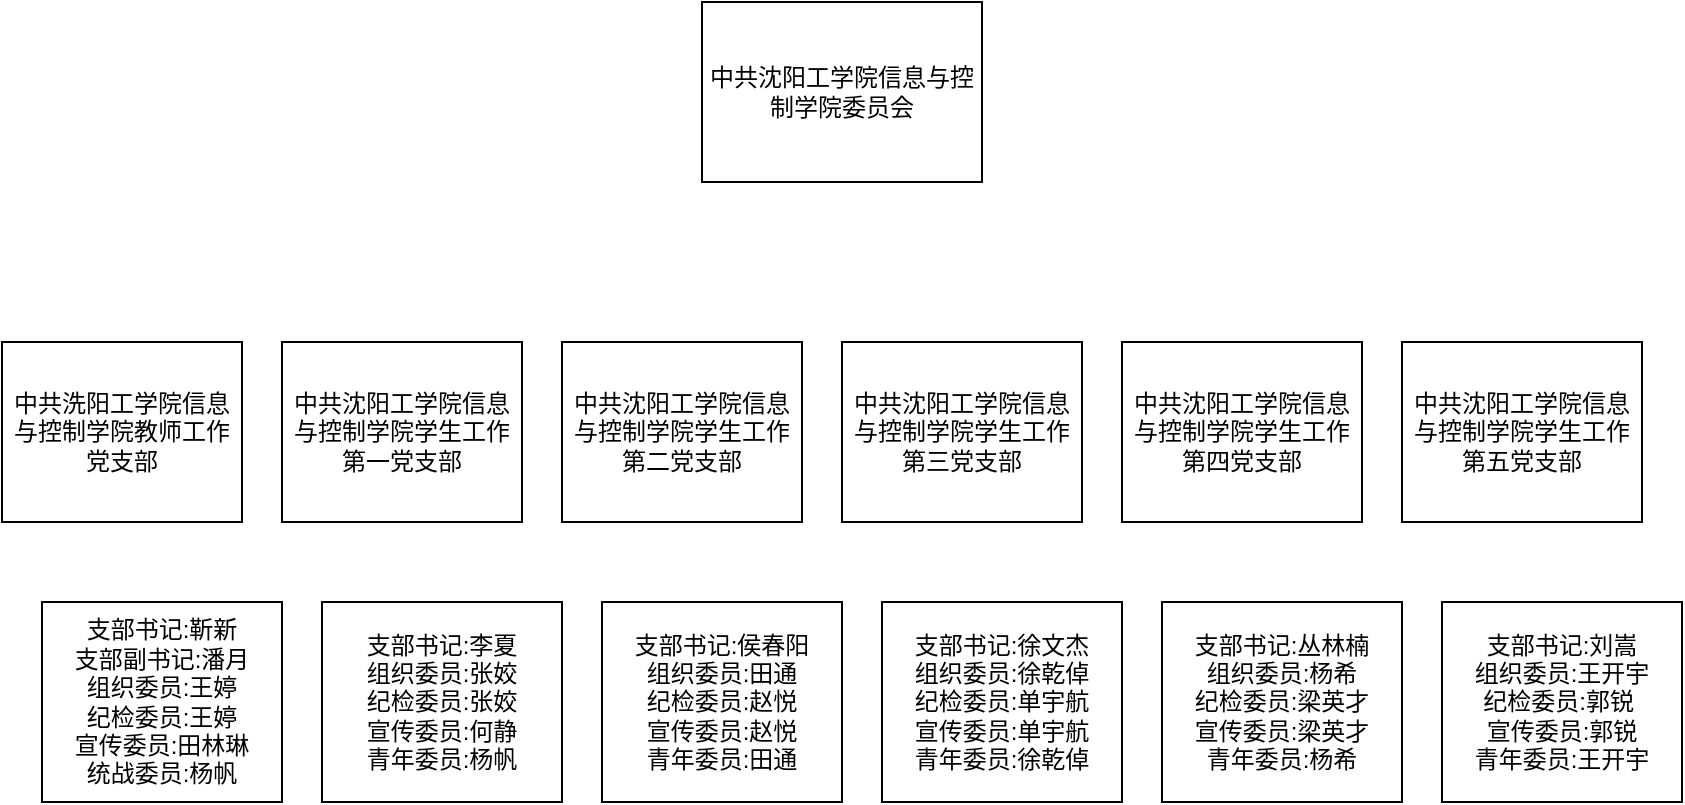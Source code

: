<mxfile version="21.1.5" type="github">
  <diagram name="第 1 页" id="QMZ6s6-DPiq4ILfDTaku">
    <mxGraphModel dx="2117" dy="590" grid="1" gridSize="10" guides="1" tooltips="1" connect="1" arrows="1" fold="1" page="1" pageScale="1" pageWidth="827" pageHeight="1169" math="0" shadow="0">
      <root>
        <mxCell id="0" />
        <mxCell id="1" parent="0" />
        <mxCell id="rZbV--hsExztKf2Tztt0-1" value="中共沈阳工学院信息与控制学院委员会" style="rounded=0;whiteSpace=wrap;html=1;" vertex="1" parent="1">
          <mxGeometry x="310" y="50" width="140" height="90" as="geometry" />
        </mxCell>
        <mxCell id="rZbV--hsExztKf2Tztt0-2" value="中共沈阳工学院信息与控制学院学生工作第一党支部" style="rounded=0;whiteSpace=wrap;html=1;" vertex="1" parent="1">
          <mxGeometry x="100" y="220" width="120" height="90" as="geometry" />
        </mxCell>
        <mxCell id="rZbV--hsExztKf2Tztt0-3" value="中共沈阳工学院信息与控制学院学生工作第二党支部" style="rounded=0;whiteSpace=wrap;html=1;" vertex="1" parent="1">
          <mxGeometry x="240" y="220" width="120" height="90" as="geometry" />
        </mxCell>
        <mxCell id="rZbV--hsExztKf2Tztt0-4" value="中共沈阳工学院信息与控制学院学生工作第三党支部" style="rounded=0;whiteSpace=wrap;html=1;" vertex="1" parent="1">
          <mxGeometry x="380" y="220" width="120" height="90" as="geometry" />
        </mxCell>
        <mxCell id="rZbV--hsExztKf2Tztt0-5" value="中共沈阳工学院信息与控制学院学生工作第四党支部" style="rounded=0;whiteSpace=wrap;html=1;" vertex="1" parent="1">
          <mxGeometry x="520" y="220" width="120" height="90" as="geometry" />
        </mxCell>
        <mxCell id="rZbV--hsExztKf2Tztt0-6" value="中共沈阳工学院信息与控制学院学生工作第五党支部" style="rounded=0;whiteSpace=wrap;html=1;" vertex="1" parent="1">
          <mxGeometry x="660" y="220" width="120" height="90" as="geometry" />
        </mxCell>
        <mxCell id="rZbV--hsExztKf2Tztt0-7" value="中共洗阳工学院信息与控制学院教师工作党支部" style="rounded=0;whiteSpace=wrap;html=1;" vertex="1" parent="1">
          <mxGeometry x="-40" y="220" width="120" height="90" as="geometry" />
        </mxCell>
        <mxCell id="rZbV--hsExztKf2Tztt0-9" value="支部书记:李夏&lt;br&gt;组织委员:张姣&lt;br&gt;纪检委员:张姣&lt;br&gt;宣传委员:何静&lt;br&gt;青年委员:杨帆" style="rounded=0;whiteSpace=wrap;html=1;" vertex="1" parent="1">
          <mxGeometry x="120" y="350" width="120" height="100" as="geometry" />
        </mxCell>
        <mxCell id="rZbV--hsExztKf2Tztt0-14" value="支部书记:靳新&lt;br&gt;支部副书记:潘月&lt;br&gt;组织委员:王婷&lt;br&gt;纪检委员:王婷&lt;br&gt;宣传委员:田林琳&lt;br&gt;统战委员:杨帆" style="rounded=0;whiteSpace=wrap;html=1;" vertex="1" parent="1">
          <mxGeometry x="-20" y="350" width="120" height="100" as="geometry" />
        </mxCell>
        <mxCell id="rZbV--hsExztKf2Tztt0-15" value="支部书记:侯春阳&lt;br&gt;组织委员:田通&lt;br&gt;纪检委员:赵悦&lt;br&gt;宣传委员:赵悦&lt;br&gt;青年委员:田通" style="rounded=0;whiteSpace=wrap;html=1;" vertex="1" parent="1">
          <mxGeometry x="260" y="350" width="120" height="100" as="geometry" />
        </mxCell>
        <mxCell id="rZbV--hsExztKf2Tztt0-16" value="支部书记:徐文杰&lt;br&gt;组织委员:徐乾倬&lt;br&gt;纪检委员:单宇航&lt;br&gt;宣传委员:单宇航&lt;br&gt;青年委员:徐乾倬" style="rounded=0;whiteSpace=wrap;html=1;" vertex="1" parent="1">
          <mxGeometry x="400" y="350" width="120" height="100" as="geometry" />
        </mxCell>
        <mxCell id="rZbV--hsExztKf2Tztt0-17" value="支部书记:丛林楠&lt;br&gt;组织委员:杨希&lt;br&gt;纪检委员:梁英才&lt;br&gt;宣传委员:梁英才&lt;br&gt;青年委员:杨希" style="rounded=0;whiteSpace=wrap;html=1;" vertex="1" parent="1">
          <mxGeometry x="540" y="350" width="120" height="100" as="geometry" />
        </mxCell>
        <mxCell id="rZbV--hsExztKf2Tztt0-18" value="支部书记:刘嵩&lt;br&gt;组织委员:王开宇&lt;br&gt;纪检委员:郭锐&lt;span style=&quot;white-space: pre;&quot;&gt;	&lt;/span&gt;&lt;br&gt;宣传委员:郭锐&lt;br&gt;青年委员:王开宇" style="rounded=0;whiteSpace=wrap;html=1;" vertex="1" parent="1">
          <mxGeometry x="680" y="350" width="120" height="100" as="geometry" />
        </mxCell>
      </root>
    </mxGraphModel>
  </diagram>
</mxfile>
